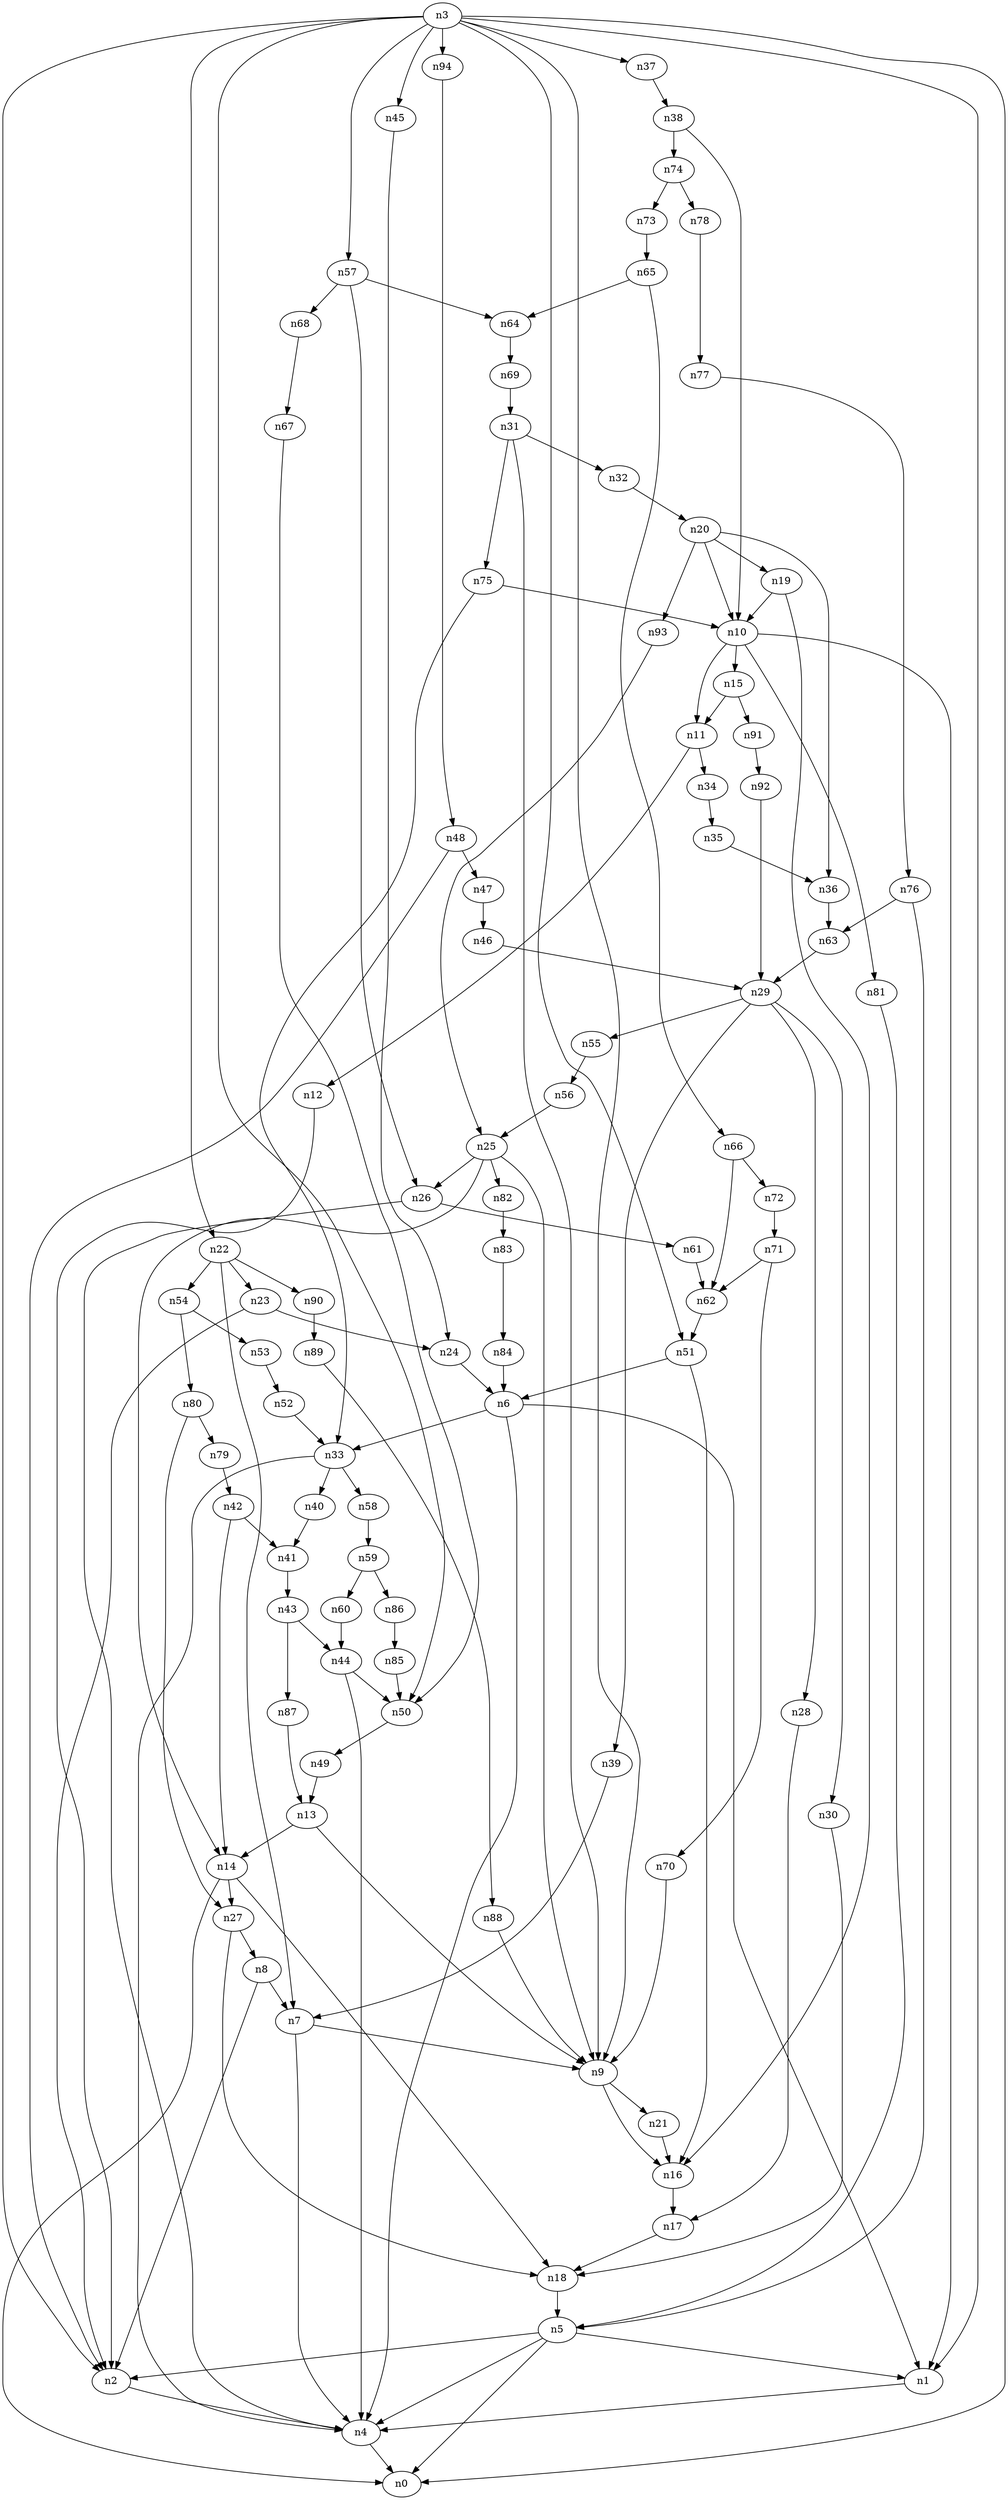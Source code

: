 digraph G {
	n1 -> n4	 [_graphml_id=e4];
	n2 -> n4	 [_graphml_id=e7];
	n3 -> n0	 [_graphml_id=e0];
	n3 -> n1	 [_graphml_id=e3];
	n3 -> n2	 [_graphml_id=e6];
	n3 -> n9	 [_graphml_id=e15];
	n3 -> n22	 [_graphml_id=e36];
	n3 -> n37	 [_graphml_id=e60];
	n3 -> n45	 [_graphml_id=e74];
	n3 -> n50	 [_graphml_id=e105];
	n3 -> n51	 [_graphml_id=e84];
	n3 -> n57	 [_graphml_id=e94];
	n3 -> n94	 [_graphml_id=e155];
	n4 -> n0	 [_graphml_id=e1];
	n5 -> n0	 [_graphml_id=e2];
	n5 -> n1	 [_graphml_id=e5];
	n5 -> n2	 [_graphml_id=e8];
	n5 -> n4	 [_graphml_id=e16];
	n6 -> n1	 [_graphml_id=e9];
	n6 -> n4	 [_graphml_id=e10];
	n6 -> n33	 [_graphml_id=e53];
	n7 -> n4	 [_graphml_id=e11];
	n7 -> n9	 [_graphml_id=e14];
	n8 -> n2	 [_graphml_id=e13];
	n8 -> n7	 [_graphml_id=e12];
	n9 -> n16	 [_graphml_id=e26];
	n9 -> n21	 [_graphml_id=e33];
	n10 -> n1	 [_graphml_id=e17];
	n10 -> n11	 [_graphml_id=e18];
	n10 -> n15	 [_graphml_id=e25];
	n10 -> n81	 [_graphml_id=e132];
	n11 -> n12	 [_graphml_id=e19];
	n11 -> n34	 [_graphml_id=e56];
	n12 -> n2	 [_graphml_id=e20];
	n13 -> n9	 [_graphml_id=e21];
	n13 -> n14	 [_graphml_id=e22];
	n14 -> n0	 [_graphml_id=e23];
	n14 -> n18	 [_graphml_id=e29];
	n14 -> n27	 [_graphml_id=e43];
	n15 -> n11	 [_graphml_id=e24];
	n15 -> n91	 [_graphml_id=e149];
	n16 -> n17	 [_graphml_id=e27];
	n17 -> n18	 [_graphml_id=e28];
	n18 -> n5	 [_graphml_id=e35];
	n19 -> n10	 [_graphml_id=e65];
	n19 -> n16	 [_graphml_id=e30];
	n20 -> n10	 [_graphml_id=e32];
	n20 -> n19	 [_graphml_id=e31];
	n20 -> n36	 [_graphml_id=e59];
	n20 -> n93	 [_graphml_id=e153];
	n21 -> n16	 [_graphml_id=e34];
	n22 -> n7	 [_graphml_id=e55];
	n22 -> n23	 [_graphml_id=e37];
	n22 -> n54	 [_graphml_id=e89];
	n22 -> n90	 [_graphml_id=e148];
	n23 -> n2	 [_graphml_id=e85];
	n23 -> n24	 [_graphml_id=e38];
	n24 -> n6	 [_graphml_id=e39];
	n25 -> n9	 [_graphml_id=e40];
	n25 -> n14	 [_graphml_id=e75];
	n25 -> n26	 [_graphml_id=e41];
	n25 -> n82	 [_graphml_id=e135];
	n26 -> n4	 [_graphml_id=e42];
	n26 -> n61	 [_graphml_id=e100];
	n27 -> n8	 [_graphml_id=e44];
	n27 -> n18	 [_graphml_id=e45];
	n28 -> n17	 [_graphml_id=e46];
	n29 -> n28	 [_graphml_id=e47];
	n29 -> n30	 [_graphml_id=e48];
	n29 -> n39	 [_graphml_id=e63];
	n29 -> n55	 [_graphml_id=e90];
	n30 -> n18	 [_graphml_id=e49];
	n31 -> n9	 [_graphml_id=e50];
	n31 -> n32	 [_graphml_id=e51];
	n31 -> n75	 [_graphml_id=e122];
	n32 -> n20	 [_graphml_id=e52];
	n33 -> n4	 [_graphml_id=e54];
	n33 -> n40	 [_graphml_id=e66];
	n33 -> n58	 [_graphml_id=e96];
	n34 -> n35	 [_graphml_id=e57];
	n35 -> n36	 [_graphml_id=e58];
	n36 -> n63	 [_graphml_id=e103];
	n37 -> n38	 [_graphml_id=e61];
	n38 -> n10	 [_graphml_id=e62];
	n38 -> n74	 [_graphml_id=e121];
	n39 -> n7	 [_graphml_id=e64];
	n40 -> n41	 [_graphml_id=e67];
	n41 -> n43	 [_graphml_id=e70];
	n42 -> n14	 [_graphml_id=e69];
	n42 -> n41	 [_graphml_id=e68];
	n43 -> n44	 [_graphml_id=e71];
	n43 -> n87	 [_graphml_id=e143];
	n44 -> n4	 [_graphml_id=e72];
	n44 -> n50	 [_graphml_id=e82];
	n45 -> n24	 [_graphml_id=e73];
	n46 -> n29	 [_graphml_id=e76];
	n47 -> n46	 [_graphml_id=e77];
	n48 -> n2	 [_graphml_id=e79];
	n48 -> n47	 [_graphml_id=e78];
	n49 -> n13	 [_graphml_id=e80];
	n50 -> n49	 [_graphml_id=e81];
	n51 -> n6	 [_graphml_id=e95];
	n51 -> n16	 [_graphml_id=e83];
	n52 -> n33	 [_graphml_id=e86];
	n53 -> n52	 [_graphml_id=e87];
	n54 -> n53	 [_graphml_id=e88];
	n54 -> n80	 [_graphml_id=e131];
	n55 -> n56	 [_graphml_id=e91];
	n56 -> n25	 [_graphml_id=e92];
	n57 -> n26	 [_graphml_id=e93];
	n57 -> n64	 [_graphml_id=e106];
	n57 -> n68	 [_graphml_id=e112];
	n58 -> n59	 [_graphml_id=e97];
	n59 -> n60	 [_graphml_id=e98];
	n59 -> n86	 [_graphml_id=e141];
	n60 -> n44	 [_graphml_id=e99];
	n61 -> n62	 [_graphml_id=e101];
	n62 -> n51	 [_graphml_id=e102];
	n63 -> n29	 [_graphml_id=e104];
	n64 -> n69	 [_graphml_id=e113];
	n65 -> n64	 [_graphml_id=e107];
	n65 -> n66	 [_graphml_id=e108];
	n66 -> n62	 [_graphml_id=e109];
	n66 -> n72	 [_graphml_id=e118];
	n67 -> n50	 [_graphml_id=e110];
	n68 -> n67	 [_graphml_id=e111];
	n69 -> n31	 [_graphml_id=e114];
	n70 -> n9	 [_graphml_id=e115];
	n71 -> n62	 [_graphml_id=e124];
	n71 -> n70	 [_graphml_id=e116];
	n72 -> n71	 [_graphml_id=e117];
	n73 -> n65	 [_graphml_id=e119];
	n74 -> n73	 [_graphml_id=e120];
	n74 -> n78	 [_graphml_id=e128];
	n75 -> n10	 [_graphml_id=e144];
	n75 -> n33	 [_graphml_id=e123];
	n76 -> n5	 [_graphml_id=e125];
	n76 -> n63	 [_graphml_id=e154];
	n77 -> n76	 [_graphml_id=e126];
	n78 -> n77	 [_graphml_id=e127];
	n79 -> n42	 [_graphml_id=e129];
	n80 -> n27	 [_graphml_id=e134];
	n80 -> n79	 [_graphml_id=e130];
	n81 -> n5	 [_graphml_id=e133];
	n82 -> n83	 [_graphml_id=e136];
	n83 -> n84	 [_graphml_id=e137];
	n84 -> n6	 [_graphml_id=e138];
	n85 -> n50	 [_graphml_id=e139];
	n86 -> n85	 [_graphml_id=e140];
	n87 -> n13	 [_graphml_id=e142];
	n88 -> n9	 [_graphml_id=e145];
	n89 -> n88	 [_graphml_id=e146];
	n90 -> n89	 [_graphml_id=e147];
	n91 -> n92	 [_graphml_id=e150];
	n92 -> n29	 [_graphml_id=e151];
	n93 -> n25	 [_graphml_id=e152];
	n94 -> n48	 [_graphml_id=e156];
}
